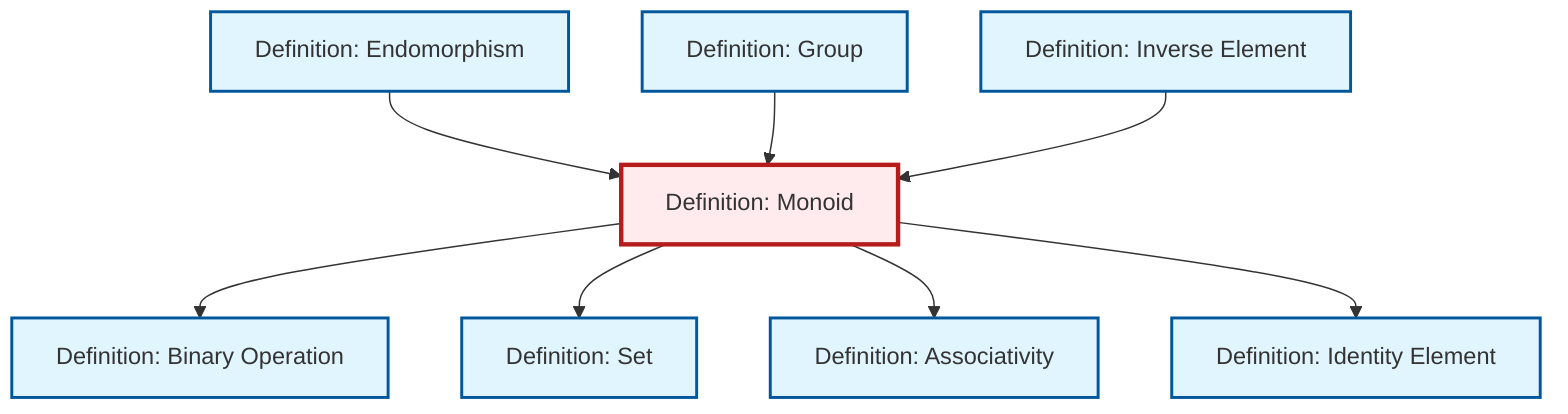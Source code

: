 graph TD
    classDef definition fill:#e1f5fe,stroke:#01579b,stroke-width:2px
    classDef theorem fill:#f3e5f5,stroke:#4a148c,stroke-width:2px
    classDef axiom fill:#fff3e0,stroke:#e65100,stroke-width:2px
    classDef example fill:#e8f5e9,stroke:#1b5e20,stroke-width:2px
    classDef current fill:#ffebee,stroke:#b71c1c,stroke-width:3px
    def-endomorphism["Definition: Endomorphism"]:::definition
    def-group["Definition: Group"]:::definition
    def-monoid["Definition: Monoid"]:::definition
    def-associativity["Definition: Associativity"]:::definition
    def-identity-element["Definition: Identity Element"]:::definition
    def-set["Definition: Set"]:::definition
    def-binary-operation["Definition: Binary Operation"]:::definition
    def-inverse-element["Definition: Inverse Element"]:::definition
    def-monoid --> def-binary-operation
    def-endomorphism --> def-monoid
    def-monoid --> def-set
    def-group --> def-monoid
    def-monoid --> def-associativity
    def-monoid --> def-identity-element
    def-inverse-element --> def-monoid
    class def-monoid current